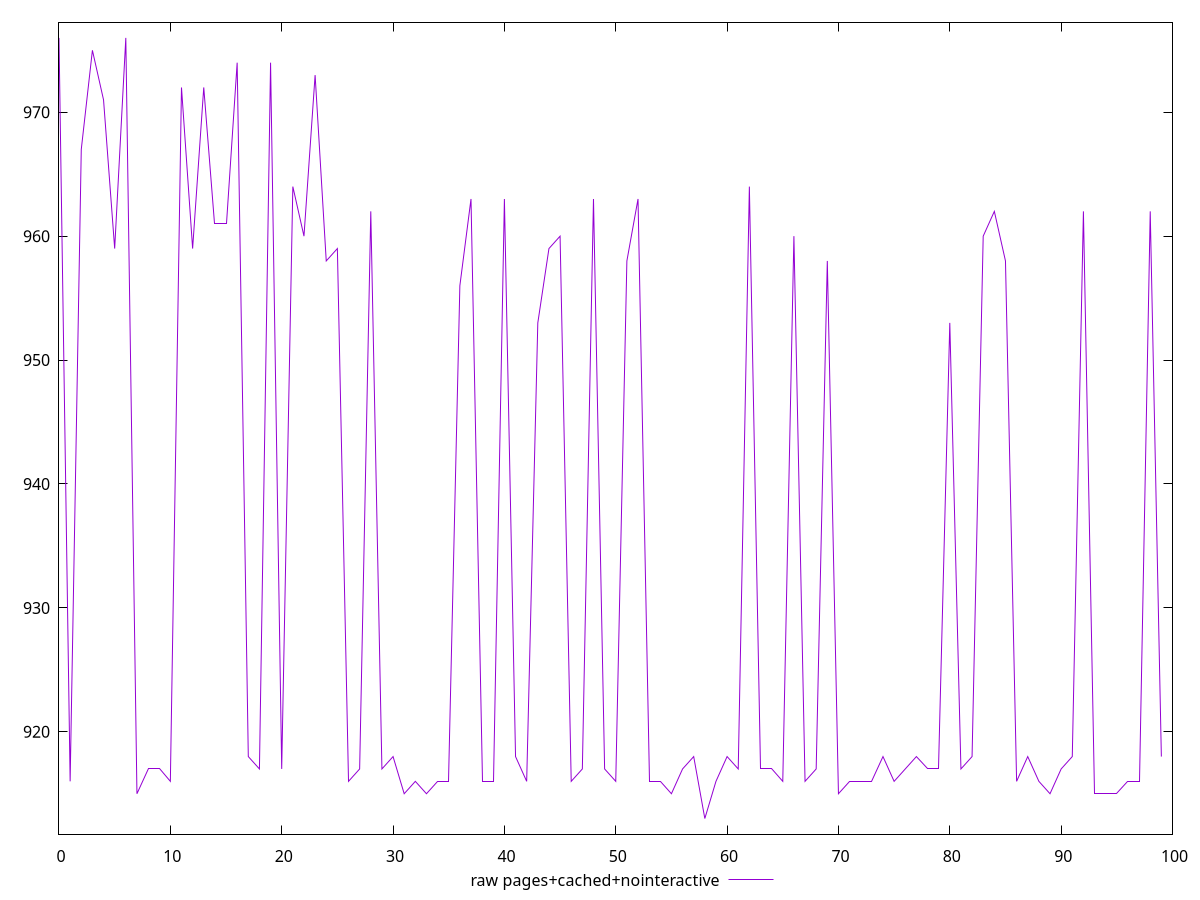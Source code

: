 $_rawPagesCachedNointeractive <<EOF
976
916
967
975
971
959
976
915
917
917
916
972
959
972
961
961
974
918
917
974
917
964
960
973
958
959
916
917
962
917
918
915
916
915
916
916
956
963
916
916
963
918
916
953
959
960
916
917
963
917
916
958
963
916
916
915
917
918
913
916
918
917
964
917
917
916
960
916
917
958
915
916
916
916
918
916
917
918
917
917
953
917
918
960
962
958
916
918
916
915
917
918
962
915
915
915
916
916
962
918
EOF
set key outside below
set terminal pngcairo
set output "report_00006_2020-11-02T20-21-41.718Z/render-blocking-resources/pages+cached+nointeractive//raw.png"
set yrange [911.74:977.26]
plot $_rawPagesCachedNointeractive title "raw pages+cached+nointeractive" with line ,